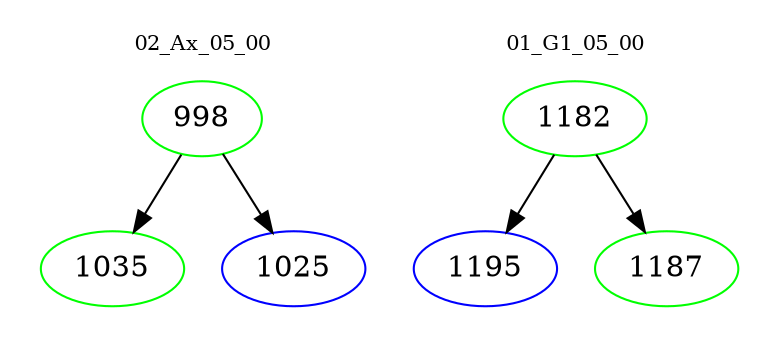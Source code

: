 digraph{
subgraph cluster_0 {
color = white
label = "02_Ax_05_00";
fontsize=10;
T0_998 [label="998", color="green"]
T0_998 -> T0_1035 [color="black"]
T0_1035 [label="1035", color="green"]
T0_998 -> T0_1025 [color="black"]
T0_1025 [label="1025", color="blue"]
}
subgraph cluster_1 {
color = white
label = "01_G1_05_00";
fontsize=10;
T1_1182 [label="1182", color="green"]
T1_1182 -> T1_1195 [color="black"]
T1_1195 [label="1195", color="blue"]
T1_1182 -> T1_1187 [color="black"]
T1_1187 [label="1187", color="green"]
}
}
